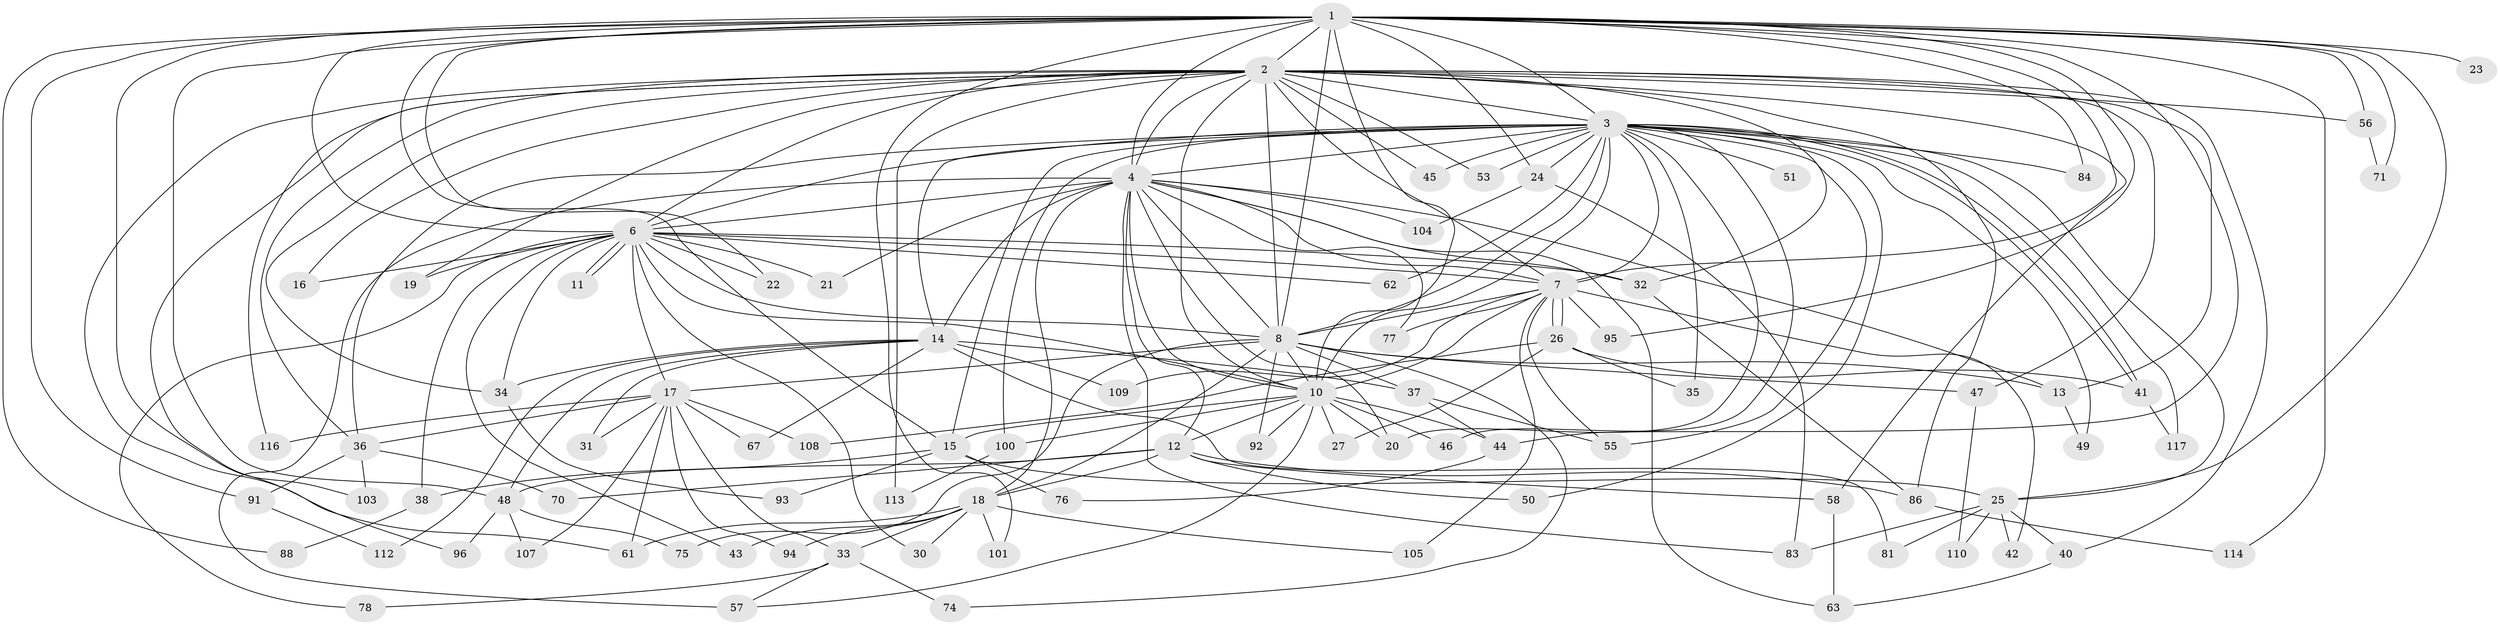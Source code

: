 // Generated by graph-tools (version 1.1) at 2025/51/02/27/25 19:51:41]
// undirected, 87 vertices, 201 edges
graph export_dot {
graph [start="1"]
  node [color=gray90,style=filled];
  1 [super="+5"];
  2 [super="+9"];
  3 [super="+29"];
  4 [super="+54"];
  6 [super="+102"];
  7 [super="+111"];
  8 [super="+68"];
  10 [super="+39"];
  11;
  12 [super="+69"];
  13 [super="+90"];
  14 [super="+65"];
  15 [super="+66"];
  16;
  17 [super="+28"];
  18 [super="+89"];
  19;
  20 [super="+115"];
  21;
  22;
  23;
  24;
  25 [super="+52"];
  26 [super="+97"];
  27;
  30;
  31;
  32 [super="+80"];
  33 [super="+79"];
  34 [super="+60"];
  35;
  36 [super="+64"];
  37 [super="+87"];
  38;
  40;
  41 [super="+82"];
  42;
  43;
  44 [super="+106"];
  45;
  46;
  47;
  48 [super="+85"];
  49;
  50;
  51;
  53;
  55;
  56;
  57 [super="+59"];
  58;
  61 [super="+73"];
  62;
  63 [super="+72"];
  67;
  70;
  71;
  74;
  75;
  76;
  77;
  78;
  81;
  83 [super="+98"];
  84;
  86 [super="+99"];
  88;
  91;
  92;
  93;
  94;
  95;
  96;
  100;
  101;
  103;
  104;
  105;
  107;
  108;
  109;
  110;
  112;
  113;
  114;
  116;
  117;
  1 -- 2 [weight=4];
  1 -- 3 [weight=2];
  1 -- 4 [weight=2];
  1 -- 6 [weight=2];
  1 -- 7 [weight=2];
  1 -- 8 [weight=2];
  1 -- 10 [weight=2];
  1 -- 23 [weight=2];
  1 -- 25;
  1 -- 71;
  1 -- 88;
  1 -- 101;
  1 -- 103;
  1 -- 84;
  1 -- 22;
  1 -- 24;
  1 -- 91;
  1 -- 95;
  1 -- 48;
  1 -- 114;
  1 -- 56;
  1 -- 44;
  1 -- 15;
  2 -- 3 [weight=2];
  2 -- 4 [weight=2];
  2 -- 6 [weight=2];
  2 -- 7 [weight=2];
  2 -- 8 [weight=2];
  2 -- 10 [weight=3];
  2 -- 19;
  2 -- 32;
  2 -- 40;
  2 -- 47;
  2 -- 56;
  2 -- 86;
  2 -- 96;
  2 -- 116;
  2 -- 45;
  2 -- 13;
  2 -- 16;
  2 -- 113;
  2 -- 53;
  2 -- 58;
  2 -- 61;
  2 -- 34;
  2 -- 36;
  3 -- 4;
  3 -- 6 [weight=2];
  3 -- 7;
  3 -- 8 [weight=2];
  3 -- 10;
  3 -- 14 [weight=2];
  3 -- 15;
  3 -- 20;
  3 -- 24;
  3 -- 25;
  3 -- 35;
  3 -- 36;
  3 -- 41 [weight=2];
  3 -- 41;
  3 -- 45;
  3 -- 46;
  3 -- 49;
  3 -- 50;
  3 -- 51 [weight=2];
  3 -- 53;
  3 -- 55;
  3 -- 62;
  3 -- 84;
  3 -- 100;
  3 -- 117;
  4 -- 6;
  4 -- 7;
  4 -- 8;
  4 -- 10;
  4 -- 12;
  4 -- 14;
  4 -- 21;
  4 -- 57 [weight=2];
  4 -- 63;
  4 -- 77;
  4 -- 83;
  4 -- 104;
  4 -- 18;
  4 -- 20;
  4 -- 32;
  4 -- 13;
  6 -- 7;
  6 -- 8 [weight=2];
  6 -- 10;
  6 -- 11;
  6 -- 11;
  6 -- 16;
  6 -- 17;
  6 -- 19;
  6 -- 21;
  6 -- 22;
  6 -- 30;
  6 -- 32;
  6 -- 34;
  6 -- 38;
  6 -- 43;
  6 -- 62;
  6 -- 78;
  7 -- 8;
  7 -- 10;
  7 -- 26;
  7 -- 26;
  7 -- 42;
  7 -- 55;
  7 -- 77;
  7 -- 95;
  7 -- 105;
  7 -- 109;
  8 -- 10;
  8 -- 13;
  8 -- 17 [weight=2];
  8 -- 18;
  8 -- 37;
  8 -- 47;
  8 -- 74;
  8 -- 75;
  8 -- 92;
  10 -- 12;
  10 -- 15;
  10 -- 20;
  10 -- 27;
  10 -- 44;
  10 -- 46;
  10 -- 57;
  10 -- 92;
  10 -- 100;
  12 -- 18 [weight=2];
  12 -- 48;
  12 -- 50;
  12 -- 58;
  12 -- 70;
  12 -- 86;
  13 -- 49;
  14 -- 31;
  14 -- 34;
  14 -- 37;
  14 -- 67;
  14 -- 81;
  14 -- 109;
  14 -- 112;
  14 -- 48;
  15 -- 38;
  15 -- 93;
  15 -- 25;
  15 -- 76;
  17 -- 33;
  17 -- 61;
  17 -- 67;
  17 -- 94;
  17 -- 107;
  17 -- 116;
  17 -- 36;
  17 -- 108;
  17 -- 31;
  18 -- 30;
  18 -- 33;
  18 -- 43;
  18 -- 94;
  18 -- 101;
  18 -- 105;
  18 -- 61;
  24 -- 104;
  24 -- 83;
  25 -- 40;
  25 -- 42;
  25 -- 81;
  25 -- 110;
  25 -- 83;
  26 -- 27;
  26 -- 35;
  26 -- 41;
  26 -- 108;
  32 -- 86;
  33 -- 74;
  33 -- 78;
  33 -- 57;
  34 -- 93;
  36 -- 70;
  36 -- 91;
  36 -- 103;
  37 -- 44;
  37 -- 55;
  38 -- 88;
  40 -- 63;
  41 -- 117;
  44 -- 76;
  47 -- 110;
  48 -- 75;
  48 -- 96;
  48 -- 107;
  56 -- 71;
  58 -- 63;
  86 -- 114;
  91 -- 112;
  100 -- 113;
}
